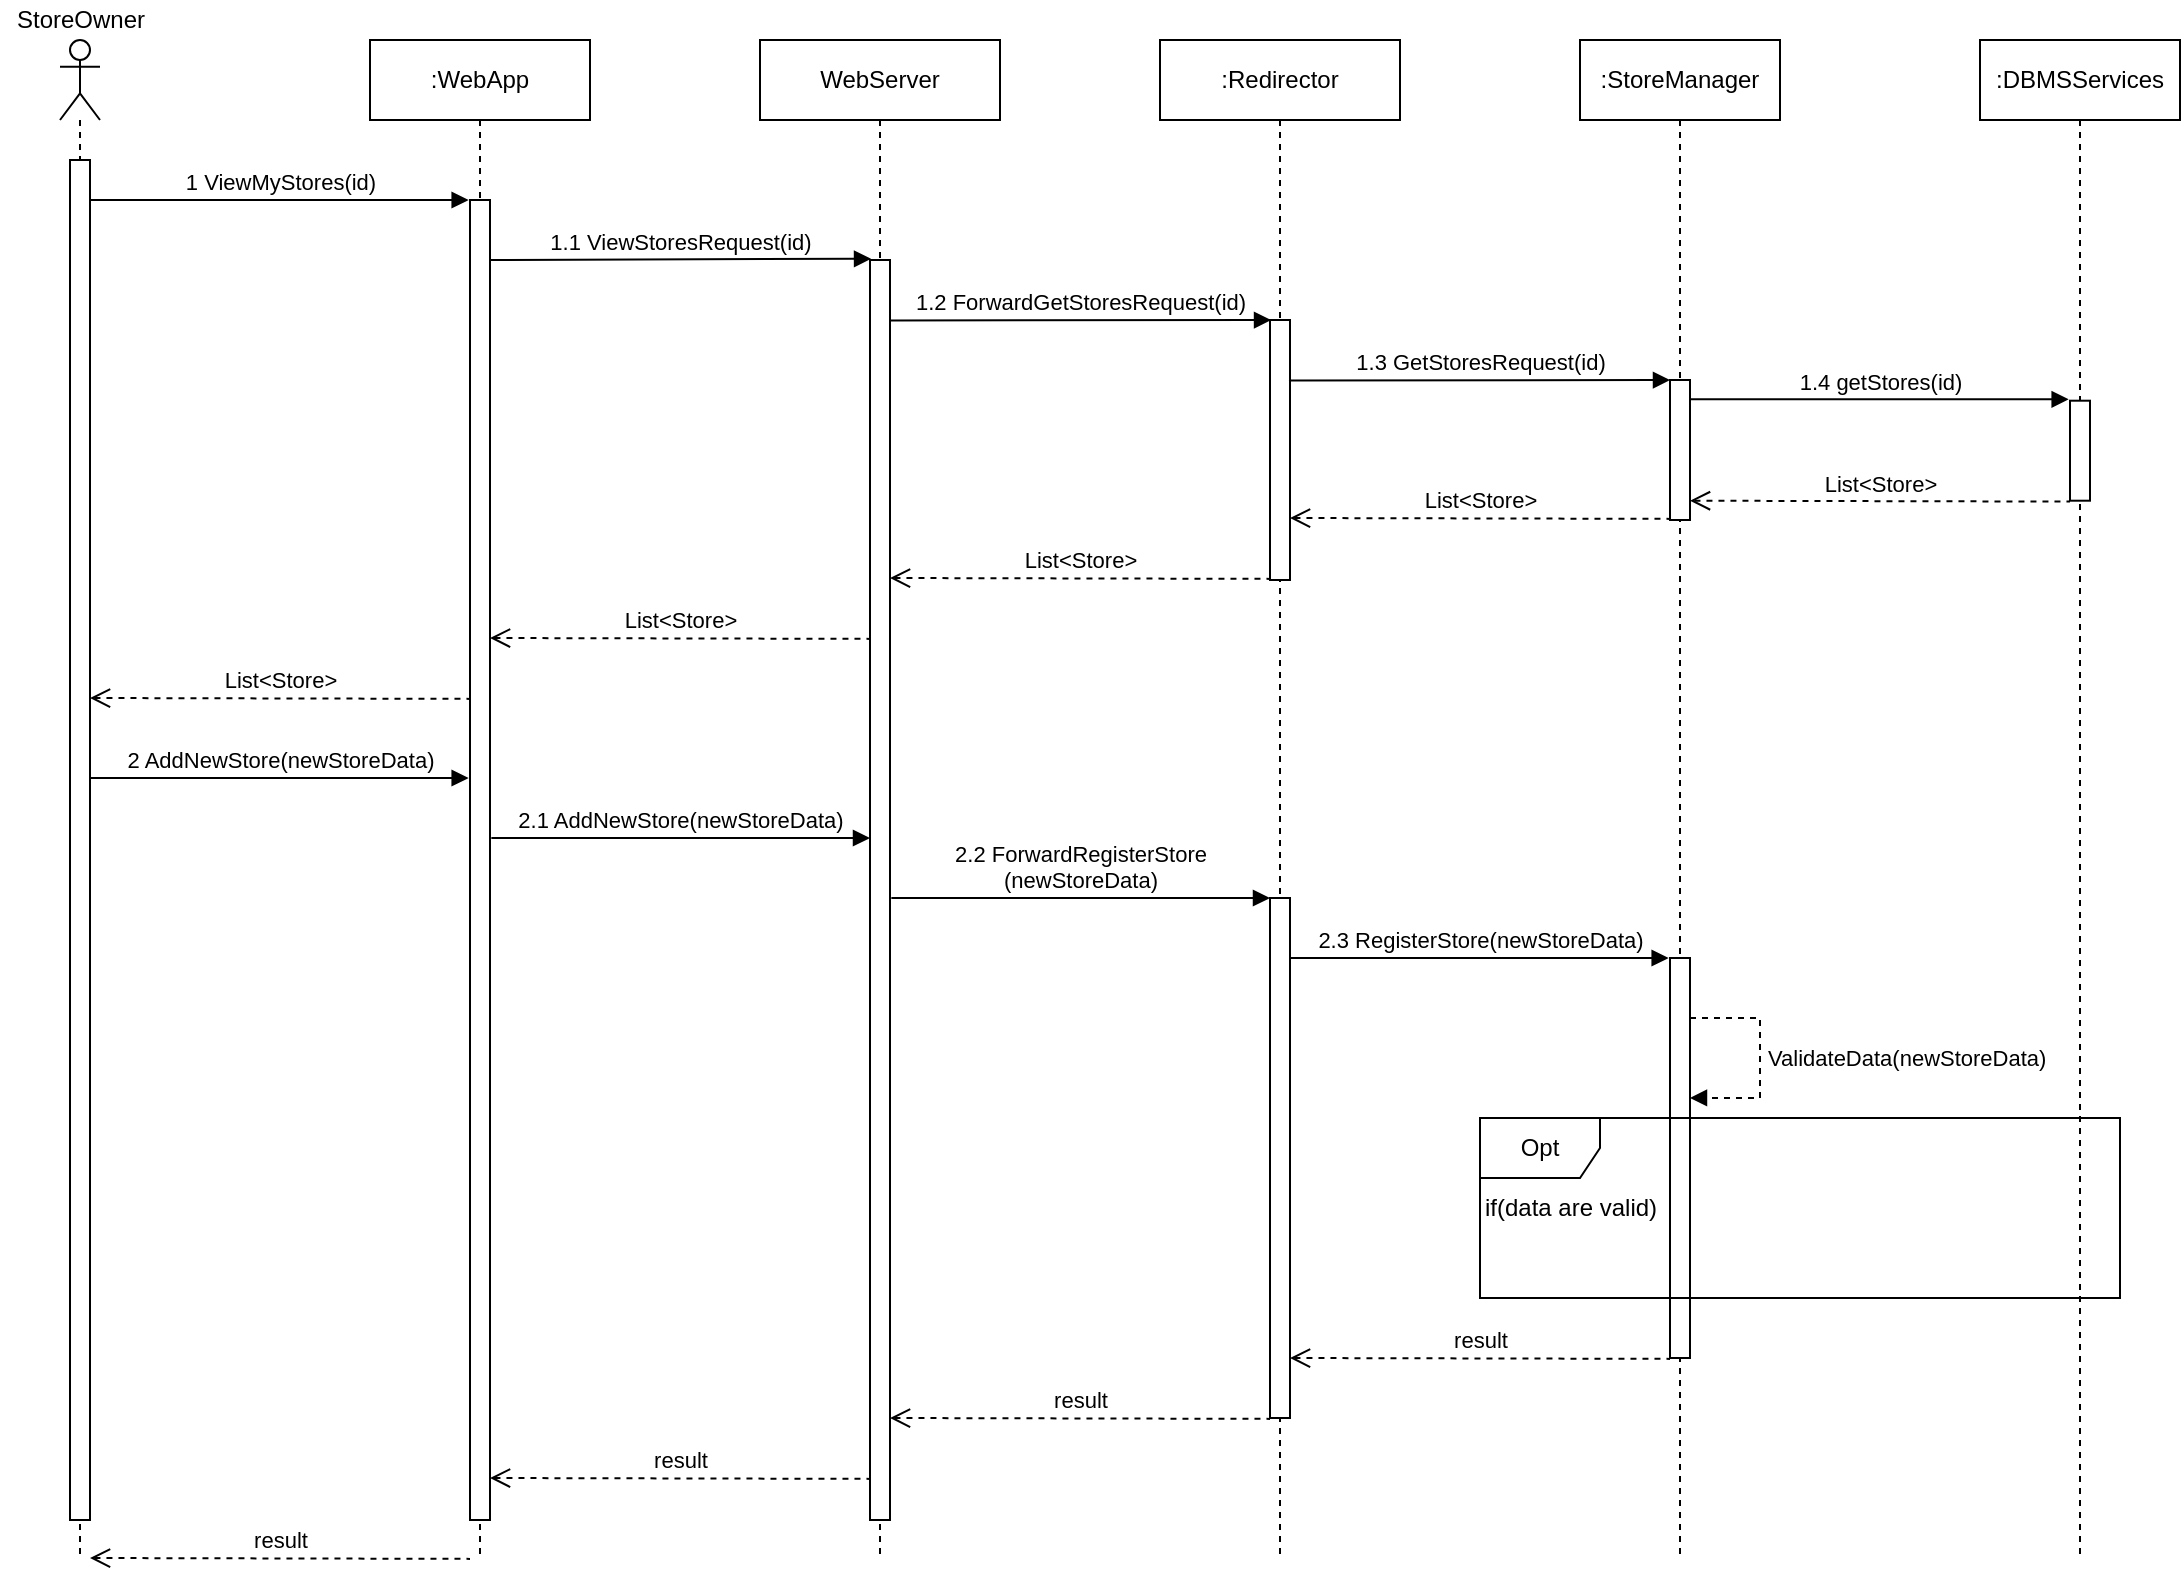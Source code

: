 <mxfile version="13.9.9" type="device"><diagram id="jmBErlQyBtcOZ00mmP0L" name="Page-1"><mxGraphModel dx="1086" dy="846" grid="1" gridSize="10" guides="1" tooltips="1" connect="1" arrows="1" fold="1" page="1" pageScale="1" pageWidth="827" pageHeight="1169" math="0" shadow="0"><root><mxCell id="0"/><mxCell id="1" parent="0"/><mxCell id="KmZRrf-IkiN_PtcyJQHc-1" value="&lt;div&gt;:WebApp&lt;/div&gt;" style="shape=umlLifeline;perimeter=lifelinePerimeter;whiteSpace=wrap;html=1;container=1;collapsible=0;recursiveResize=0;outlineConnect=0;" parent="1" vertex="1"><mxGeometry x="345" y="40" width="110" height="760" as="geometry"/></mxCell><mxCell id="KmZRrf-IkiN_PtcyJQHc-35" value="" style="html=1;points=[];perimeter=orthogonalPerimeter;" parent="KmZRrf-IkiN_PtcyJQHc-1" vertex="1"><mxGeometry x="50" y="80" width="10" height="660" as="geometry"/></mxCell><mxCell id="KmZRrf-IkiN_PtcyJQHc-2" value=":StoreManager" style="shape=umlLifeline;perimeter=lifelinePerimeter;whiteSpace=wrap;html=1;container=1;collapsible=0;recursiveResize=0;outlineConnect=0;" parent="1" vertex="1"><mxGeometry x="950" y="40" width="100" height="760" as="geometry"/></mxCell><mxCell id="KmZRrf-IkiN_PtcyJQHc-54" value="" style="html=1;points=[];perimeter=orthogonalPerimeter;" parent="KmZRrf-IkiN_PtcyJQHc-2" vertex="1"><mxGeometry x="45" y="459" width="10" height="200" as="geometry"/></mxCell><mxCell id="KmZRrf-IkiN_PtcyJQHc-56" value="ValidateData(newStoreData)" style="edgeStyle=orthogonalEdgeStyle;html=1;align=left;spacingLeft=2;endArrow=block;rounded=0;entryX=1;entryY=0.444;dashed=1;entryDx=0;entryDy=0;entryPerimeter=0;" parent="KmZRrf-IkiN_PtcyJQHc-2" edge="1"><mxGeometry relative="1" as="geometry"><mxPoint x="55" y="489" as="sourcePoint"/><Array as="points"><mxPoint x="90" y="489"/><mxPoint x="90" y="529"/></Array><mxPoint x="55" y="528.96" as="targetPoint"/></mxGeometry></mxCell><mxCell id="KmZRrf-IkiN_PtcyJQHc-3" value=":DBMSServices" style="shape=umlLifeline;perimeter=lifelinePerimeter;whiteSpace=wrap;html=1;container=1;collapsible=0;recursiveResize=0;outlineConnect=0;" parent="1" vertex="1"><mxGeometry x="1150" y="40" width="100" height="760" as="geometry"/></mxCell><mxCell id="KmZRrf-IkiN_PtcyJQHc-4" value="" style="shape=umlLifeline;participant=umlActor;perimeter=lifelinePerimeter;whiteSpace=wrap;html=1;container=1;collapsible=0;recursiveResize=0;verticalAlign=top;spacingTop=36;outlineConnect=0;" parent="1" vertex="1"><mxGeometry x="190" y="40" width="20" height="760" as="geometry"/></mxCell><mxCell id="KmZRrf-IkiN_PtcyJQHc-7" value="" style="html=1;points=[];perimeter=orthogonalPerimeter;" parent="1" vertex="1"><mxGeometry x="995" y="210" width="10" height="70" as="geometry"/></mxCell><mxCell id="KmZRrf-IkiN_PtcyJQHc-15" value="WebServer" style="shape=umlLifeline;perimeter=lifelinePerimeter;whiteSpace=wrap;html=1;container=1;collapsible=0;recursiveResize=0;outlineConnect=0;" parent="1" vertex="1"><mxGeometry x="540" y="40" width="120" height="760" as="geometry"/></mxCell><mxCell id="KmZRrf-IkiN_PtcyJQHc-16" value="" style="html=1;points=[];perimeter=orthogonalPerimeter;" parent="1" vertex="1"><mxGeometry x="195" y="100" width="10" height="680" as="geometry"/></mxCell><mxCell id="KmZRrf-IkiN_PtcyJQHc-17" value="1 ViewMyStores(id)" style="html=1;verticalAlign=bottom;startArrow=none;startFill=0;endArrow=block;startSize=8;exitX=1.067;exitY=0.286;exitDx=0;exitDy=0;exitPerimeter=0;" parent="1" edge="1"><mxGeometry width="60" relative="1" as="geometry"><mxPoint x="205.0" y="120" as="sourcePoint"/><mxPoint x="394.33" y="120" as="targetPoint"/></mxGeometry></mxCell><mxCell id="KmZRrf-IkiN_PtcyJQHc-30" value=":Redirector" style="shape=umlLifeline;perimeter=lifelinePerimeter;whiteSpace=wrap;html=1;container=1;collapsible=0;recursiveResize=0;outlineConnect=0;" parent="1" vertex="1"><mxGeometry x="740" y="40" width="120" height="760" as="geometry"/></mxCell><mxCell id="KmZRrf-IkiN_PtcyJQHc-53" value="" style="html=1;points=[];perimeter=orthogonalPerimeter;" parent="KmZRrf-IkiN_PtcyJQHc-30" vertex="1"><mxGeometry x="55" y="429" width="10" height="260" as="geometry"/></mxCell><mxCell id="KmZRrf-IkiN_PtcyJQHc-34" value="StoreOwner" style="text;html=1;align=center;verticalAlign=middle;resizable=0;points=[];autosize=1;" parent="1" vertex="1"><mxGeometry x="160" y="20" width="80" height="20" as="geometry"/></mxCell><mxCell id="KmZRrf-IkiN_PtcyJQHc-36" value="1.1 ViewStoresRequest(id)" style="html=1;verticalAlign=bottom;startArrow=none;startFill=0;endArrow=block;startSize=8;exitX=1.067;exitY=0.286;exitDx=0;exitDy=0;exitPerimeter=0;entryX=0.052;entryY=-0.001;entryDx=0;entryDy=0;entryPerimeter=0;" parent="1" target="KmZRrf-IkiN_PtcyJQHc-37" edge="1"><mxGeometry width="60" relative="1" as="geometry"><mxPoint x="405" y="150" as="sourcePoint"/><mxPoint x="595" y="149" as="targetPoint"/></mxGeometry></mxCell><mxCell id="KmZRrf-IkiN_PtcyJQHc-37" value="" style="html=1;points=[];perimeter=orthogonalPerimeter;" parent="1" vertex="1"><mxGeometry x="595" y="150" width="10" height="630" as="geometry"/></mxCell><mxCell id="KmZRrf-IkiN_PtcyJQHc-38" value="1.2 ForwardGetStoresRequest(id)" style="html=1;verticalAlign=bottom;startArrow=none;startFill=0;endArrow=block;startSize=8;exitX=1.067;exitY=0.286;exitDx=0;exitDy=0;exitPerimeter=0;entryX=0.052;entryY=-0.001;entryDx=0;entryDy=0;entryPerimeter=0;" parent="1" edge="1"><mxGeometry width="60" relative="1" as="geometry"><mxPoint x="605" y="180.27" as="sourcePoint"/><mxPoint x="795.52" y="180.005" as="targetPoint"/></mxGeometry></mxCell><mxCell id="KmZRrf-IkiN_PtcyJQHc-40" value="" style="html=1;points=[];perimeter=orthogonalPerimeter;" parent="1" vertex="1"><mxGeometry x="795" y="180" width="10" height="130" as="geometry"/></mxCell><mxCell id="KmZRrf-IkiN_PtcyJQHc-41" value="1.3 GetStoresRequest(id)" style="html=1;verticalAlign=bottom;startArrow=none;startFill=0;endArrow=block;startSize=8;exitX=1.067;exitY=0.286;exitDx=0;exitDy=0;exitPerimeter=0;entryX=0.052;entryY=-0.001;entryDx=0;entryDy=0;entryPerimeter=0;" parent="1" edge="1"><mxGeometry width="60" relative="1" as="geometry"><mxPoint x="804.48" y="210.27" as="sourcePoint"/><mxPoint x="995" y="210.005" as="targetPoint"/></mxGeometry></mxCell><mxCell id="KmZRrf-IkiN_PtcyJQHc-42" value="List&amp;lt;Store&amp;gt;" style="html=1;verticalAlign=bottom;startArrow=open;startFill=0;endArrow=none;startSize=8;dashed=1;endFill=0;exitX=1;exitY=0.533;exitDx=0;exitDy=0;exitPerimeter=0;" parent="1" edge="1"><mxGeometry width="60" relative="1" as="geometry"><mxPoint x="805" y="279" as="sourcePoint"/><mxPoint x="995" y="279.44" as="targetPoint"/></mxGeometry></mxCell><mxCell id="KmZRrf-IkiN_PtcyJQHc-43" value="List&amp;lt;Store&amp;gt;" style="html=1;verticalAlign=bottom;startArrow=open;startFill=0;endArrow=none;startSize=8;dashed=1;endFill=0;exitX=1;exitY=0.533;exitDx=0;exitDy=0;exitPerimeter=0;" parent="1" edge="1"><mxGeometry width="60" relative="1" as="geometry"><mxPoint x="605" y="309" as="sourcePoint"/><mxPoint x="795" y="309.44" as="targetPoint"/></mxGeometry></mxCell><mxCell id="KmZRrf-IkiN_PtcyJQHc-44" value="List&amp;lt;Store&amp;gt;" style="html=1;verticalAlign=bottom;startArrow=open;startFill=0;endArrow=none;startSize=8;dashed=1;endFill=0;exitX=1;exitY=0.533;exitDx=0;exitDy=0;exitPerimeter=0;" parent="1" edge="1"><mxGeometry width="60" relative="1" as="geometry"><mxPoint x="405" y="339" as="sourcePoint"/><mxPoint x="595" y="339.44" as="targetPoint"/></mxGeometry></mxCell><mxCell id="KmZRrf-IkiN_PtcyJQHc-45" value="List&amp;lt;Store&amp;gt;" style="html=1;verticalAlign=bottom;startArrow=open;startFill=0;endArrow=none;startSize=8;dashed=1;endFill=0;exitX=1;exitY=0.533;exitDx=0;exitDy=0;exitPerimeter=0;" parent="1" edge="1"><mxGeometry width="60" relative="1" as="geometry"><mxPoint x="205" y="369" as="sourcePoint"/><mxPoint x="395" y="369.44" as="targetPoint"/></mxGeometry></mxCell><mxCell id="KmZRrf-IkiN_PtcyJQHc-48" value="2 AddNewStore(newStoreData)" style="html=1;verticalAlign=bottom;startArrow=none;startFill=0;endArrow=block;startSize=8;exitX=1.067;exitY=0.286;exitDx=0;exitDy=0;exitPerimeter=0;" parent="1" edge="1"><mxGeometry width="60" relative="1" as="geometry"><mxPoint x="205" y="409" as="sourcePoint"/><mxPoint x="394.33" y="409" as="targetPoint"/></mxGeometry></mxCell><mxCell id="KmZRrf-IkiN_PtcyJQHc-50" value="2.1 AddNewStore(newStoreData)" style="html=1;verticalAlign=bottom;startArrow=none;startFill=0;endArrow=block;startSize=8;exitX=1.067;exitY=0.286;exitDx=0;exitDy=0;exitPerimeter=0;" parent="1" edge="1"><mxGeometry width="60" relative="1" as="geometry"><mxPoint x="405.67" y="439" as="sourcePoint"/><mxPoint x="595.0" y="439" as="targetPoint"/></mxGeometry></mxCell><mxCell id="KmZRrf-IkiN_PtcyJQHc-51" value="&lt;div&gt;2.2 ForwardRegisterStore&lt;/div&gt;&lt;div&gt;(newStoreData)&lt;/div&gt;" style="html=1;verticalAlign=bottom;startArrow=none;startFill=0;endArrow=block;startSize=8;exitX=1.067;exitY=0.286;exitDx=0;exitDy=0;exitPerimeter=0;" parent="1" edge="1"><mxGeometry width="60" relative="1" as="geometry"><mxPoint x="605.67" y="469" as="sourcePoint"/><mxPoint x="795" y="469" as="targetPoint"/></mxGeometry></mxCell><mxCell id="KmZRrf-IkiN_PtcyJQHc-52" value="&lt;div&gt;2.3 RegisterStore(newStoreData)&lt;/div&gt;" style="html=1;verticalAlign=bottom;startArrow=none;startFill=0;endArrow=block;startSize=8;exitX=1.067;exitY=0.286;exitDx=0;exitDy=0;exitPerimeter=0;" parent="1" edge="1"><mxGeometry width="60" relative="1" as="geometry"><mxPoint x="805.0" y="499" as="sourcePoint"/><mxPoint x="994.33" y="499" as="targetPoint"/></mxGeometry></mxCell><mxCell id="KmZRrf-IkiN_PtcyJQHc-58" value="Opt" style="shape=umlFrame;whiteSpace=wrap;html=1;" parent="1" vertex="1"><mxGeometry x="900" y="579" width="320" height="90" as="geometry"/></mxCell><mxCell id="KmZRrf-IkiN_PtcyJQHc-59" value="if(data are valid)" style="text;html=1;align=center;verticalAlign=middle;resizable=0;points=[];autosize=1;" parent="1" vertex="1"><mxGeometry x="895" y="614" width="100" height="20" as="geometry"/></mxCell><mxCell id="KmZRrf-IkiN_PtcyJQHc-60" value="&lt;div&gt;1.4 getStores(id)&lt;/div&gt;" style="html=1;verticalAlign=bottom;startArrow=none;startFill=0;endArrow=block;startSize=8;exitX=1.067;exitY=0.286;exitDx=0;exitDy=0;exitPerimeter=0;" parent="1" edge="1"><mxGeometry width="60" relative="1" as="geometry"><mxPoint x="1005" y="219.66" as="sourcePoint"/><mxPoint x="1194.33" y="219.66" as="targetPoint"/></mxGeometry></mxCell><mxCell id="KmZRrf-IkiN_PtcyJQHc-61" value="" style="html=1;points=[];perimeter=orthogonalPerimeter;" parent="1" vertex="1"><mxGeometry x="1195" y="220.35" width="10" height="50" as="geometry"/></mxCell><mxCell id="KmZRrf-IkiN_PtcyJQHc-65" value="result" style="html=1;verticalAlign=bottom;startArrow=open;startFill=0;endArrow=none;startSize=8;dashed=1;endFill=0;exitX=1;exitY=0.533;exitDx=0;exitDy=0;exitPerimeter=0;" parent="1" edge="1"><mxGeometry width="60" relative="1" as="geometry"><mxPoint x="805" y="699" as="sourcePoint"/><mxPoint x="995" y="699.44" as="targetPoint"/></mxGeometry></mxCell><mxCell id="KmZRrf-IkiN_PtcyJQHc-67" value="result" style="html=1;verticalAlign=bottom;startArrow=open;startFill=0;endArrow=none;startSize=8;dashed=1;endFill=0;exitX=1;exitY=0.533;exitDx=0;exitDy=0;exitPerimeter=0;" parent="1" edge="1"><mxGeometry width="60" relative="1" as="geometry"><mxPoint x="605" y="729" as="sourcePoint"/><mxPoint x="795" y="729.44" as="targetPoint"/></mxGeometry></mxCell><mxCell id="KmZRrf-IkiN_PtcyJQHc-69" value="result" style="html=1;verticalAlign=bottom;startArrow=open;startFill=0;endArrow=none;startSize=8;dashed=1;endFill=0;exitX=1;exitY=0.533;exitDx=0;exitDy=0;exitPerimeter=0;" parent="1" edge="1"><mxGeometry width="60" relative="1" as="geometry"><mxPoint x="405" y="759" as="sourcePoint"/><mxPoint x="595" y="759.44" as="targetPoint"/></mxGeometry></mxCell><mxCell id="KmZRrf-IkiN_PtcyJQHc-72" value="result" style="html=1;verticalAlign=bottom;startArrow=open;startFill=0;endArrow=none;startSize=8;dashed=1;endFill=0;exitX=1;exitY=0.533;exitDx=0;exitDy=0;exitPerimeter=0;" parent="1" edge="1"><mxGeometry width="60" relative="1" as="geometry"><mxPoint x="205" y="799" as="sourcePoint"/><mxPoint x="395" y="799.44" as="targetPoint"/></mxGeometry></mxCell><mxCell id="zop5u01lI_-mesdTxy6i-1" value="List&amp;lt;Store&amp;gt;" style="html=1;verticalAlign=bottom;startArrow=open;startFill=0;endArrow=none;startSize=8;dashed=1;endFill=0;exitX=1;exitY=0.533;exitDx=0;exitDy=0;exitPerimeter=0;" parent="1" edge="1"><mxGeometry width="60" relative="1" as="geometry"><mxPoint x="1005" y="270.35" as="sourcePoint"/><mxPoint x="1195" y="270.79" as="targetPoint"/></mxGeometry></mxCell></root></mxGraphModel></diagram></mxfile>